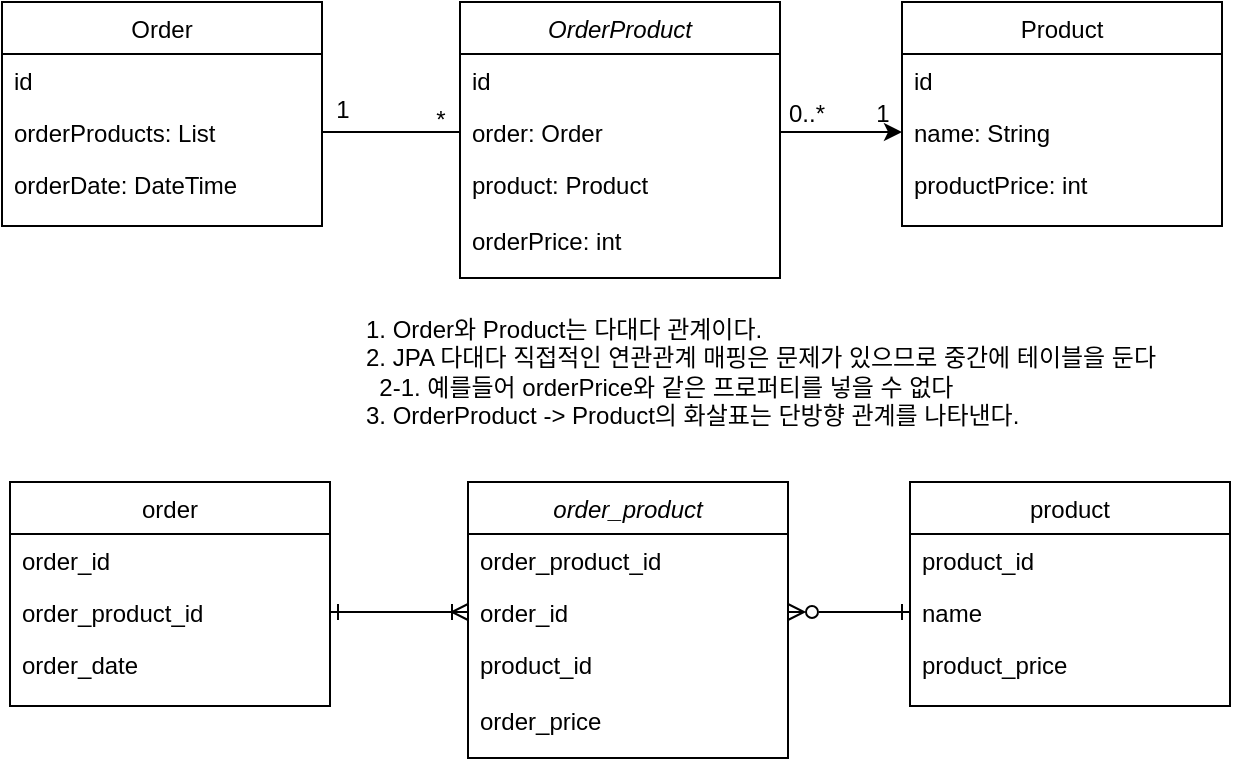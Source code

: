 <mxfile version="17.2.3" type="github">
  <diagram id="C5RBs43oDa-KdzZeNtuy" name="Page-1">
    <mxGraphModel dx="658" dy="392" grid="1" gridSize="10" guides="1" tooltips="1" connect="1" arrows="1" fold="1" page="1" pageScale="1" pageWidth="827" pageHeight="1169" math="0" shadow="0">
      <root>
        <mxCell id="WIyWlLk6GJQsqaUBKTNV-0" />
        <mxCell id="WIyWlLk6GJQsqaUBKTNV-1" parent="WIyWlLk6GJQsqaUBKTNV-0" />
        <mxCell id="zkfFHV4jXpPFQw0GAbJ--0" value="OrderProduct" style="swimlane;fontStyle=2;align=center;verticalAlign=top;childLayout=stackLayout;horizontal=1;startSize=26;horizontalStack=0;resizeParent=1;resizeLast=0;collapsible=1;marginBottom=0;rounded=0;shadow=0;strokeWidth=1;" parent="WIyWlLk6GJQsqaUBKTNV-1" vertex="1">
          <mxGeometry x="229" y="120" width="160" height="138" as="geometry">
            <mxRectangle x="230" y="140" width="160" height="26" as="alternateBounds" />
          </mxGeometry>
        </mxCell>
        <mxCell id="zkfFHV4jXpPFQw0GAbJ--1" value="id" style="text;align=left;verticalAlign=top;spacingLeft=4;spacingRight=4;overflow=hidden;rotatable=0;points=[[0,0.5],[1,0.5]];portConstraint=eastwest;" parent="zkfFHV4jXpPFQw0GAbJ--0" vertex="1">
          <mxGeometry y="26" width="160" height="26" as="geometry" />
        </mxCell>
        <mxCell id="zkfFHV4jXpPFQw0GAbJ--2" value="order: Order" style="text;align=left;verticalAlign=top;spacingLeft=4;spacingRight=4;overflow=hidden;rotatable=0;points=[[0,0.5],[1,0.5]];portConstraint=eastwest;rounded=0;shadow=0;html=0;" parent="zkfFHV4jXpPFQw0GAbJ--0" vertex="1">
          <mxGeometry y="52" width="160" height="26" as="geometry" />
        </mxCell>
        <mxCell id="zkfFHV4jXpPFQw0GAbJ--3" value="product: Product" style="text;align=left;verticalAlign=top;spacingLeft=4;spacingRight=4;overflow=hidden;rotatable=0;points=[[0,0.5],[1,0.5]];portConstraint=eastwest;rounded=0;shadow=0;html=0;" parent="zkfFHV4jXpPFQw0GAbJ--0" vertex="1">
          <mxGeometry y="78" width="160" height="22" as="geometry" />
        </mxCell>
        <mxCell id="pvZoqLeMWJgB5qrzdJfA-0" value="Order" style="swimlane;fontStyle=0;align=center;verticalAlign=top;childLayout=stackLayout;horizontal=1;startSize=26;horizontalStack=0;resizeParent=1;resizeLast=0;collapsible=1;marginBottom=0;rounded=0;shadow=0;strokeWidth=1;" vertex="1" parent="WIyWlLk6GJQsqaUBKTNV-1">
          <mxGeometry y="120" width="160" height="112" as="geometry">
            <mxRectangle x="550" y="140" width="160" height="26" as="alternateBounds" />
          </mxGeometry>
        </mxCell>
        <mxCell id="pvZoqLeMWJgB5qrzdJfA-1" value="id" style="text;align=left;verticalAlign=top;spacingLeft=4;spacingRight=4;overflow=hidden;rotatable=0;points=[[0,0.5],[1,0.5]];portConstraint=eastwest;" vertex="1" parent="pvZoqLeMWJgB5qrzdJfA-0">
          <mxGeometry y="26" width="160" height="26" as="geometry" />
        </mxCell>
        <mxCell id="pvZoqLeMWJgB5qrzdJfA-2" value="orderProducts: List" style="text;align=left;verticalAlign=top;spacingLeft=4;spacingRight=4;overflow=hidden;rotatable=0;points=[[0,0.5],[1,0.5]];portConstraint=eastwest;rounded=0;shadow=0;html=0;" vertex="1" parent="pvZoqLeMWJgB5qrzdJfA-0">
          <mxGeometry y="52" width="160" height="26" as="geometry" />
        </mxCell>
        <mxCell id="pvZoqLeMWJgB5qrzdJfA-3" value="orderDate: DateTime" style="text;align=left;verticalAlign=top;spacingLeft=4;spacingRight=4;overflow=hidden;rotatable=0;points=[[0,0.5],[1,0.5]];portConstraint=eastwest;rounded=0;shadow=0;html=0;" vertex="1" parent="pvZoqLeMWJgB5qrzdJfA-0">
          <mxGeometry y="78" width="160" height="26" as="geometry" />
        </mxCell>
        <mxCell id="pvZoqLeMWJgB5qrzdJfA-9" value="Product" style="swimlane;fontStyle=0;align=center;verticalAlign=top;childLayout=stackLayout;horizontal=1;startSize=26;horizontalStack=0;resizeParent=1;resizeLast=0;collapsible=1;marginBottom=0;rounded=0;shadow=0;strokeWidth=1;" vertex="1" parent="WIyWlLk6GJQsqaUBKTNV-1">
          <mxGeometry x="450" y="120" width="160" height="112" as="geometry">
            <mxRectangle x="550" y="140" width="160" height="26" as="alternateBounds" />
          </mxGeometry>
        </mxCell>
        <mxCell id="pvZoqLeMWJgB5qrzdJfA-10" value="id" style="text;align=left;verticalAlign=top;spacingLeft=4;spacingRight=4;overflow=hidden;rotatable=0;points=[[0,0.5],[1,0.5]];portConstraint=eastwest;" vertex="1" parent="pvZoqLeMWJgB5qrzdJfA-9">
          <mxGeometry y="26" width="160" height="26" as="geometry" />
        </mxCell>
        <mxCell id="pvZoqLeMWJgB5qrzdJfA-11" value="name: String" style="text;align=left;verticalAlign=top;spacingLeft=4;spacingRight=4;overflow=hidden;rotatable=0;points=[[0,0.5],[1,0.5]];portConstraint=eastwest;rounded=0;shadow=0;html=0;" vertex="1" parent="pvZoqLeMWJgB5qrzdJfA-9">
          <mxGeometry y="52" width="160" height="26" as="geometry" />
        </mxCell>
        <mxCell id="pvZoqLeMWJgB5qrzdJfA-12" value="productPrice: int" style="text;align=left;verticalAlign=top;spacingLeft=4;spacingRight=4;overflow=hidden;rotatable=0;points=[[0,0.5],[1,0.5]];portConstraint=eastwest;rounded=0;shadow=0;html=0;" vertex="1" parent="pvZoqLeMWJgB5qrzdJfA-9">
          <mxGeometry y="78" width="160" height="26" as="geometry" />
        </mxCell>
        <mxCell id="pvZoqLeMWJgB5qrzdJfA-14" value="orderPrice: int" style="text;align=left;verticalAlign=top;spacingLeft=4;spacingRight=4;overflow=hidden;rotatable=0;points=[[0,0.5],[1,0.5]];portConstraint=eastwest;rounded=0;shadow=0;html=0;" vertex="1" parent="WIyWlLk6GJQsqaUBKTNV-1">
          <mxGeometry x="229" y="226" width="157" height="22" as="geometry" />
        </mxCell>
        <mxCell id="pvZoqLeMWJgB5qrzdJfA-15" value="" style="edgeStyle=orthogonalEdgeStyle;rounded=0;orthogonalLoop=1;jettySize=auto;html=1;entryX=0;entryY=0.5;entryDx=0;entryDy=0;strokeColor=default;endArrow=none;endFill=0;" edge="1" parent="WIyWlLk6GJQsqaUBKTNV-1" source="pvZoqLeMWJgB5qrzdJfA-2" target="zkfFHV4jXpPFQw0GAbJ--2">
          <mxGeometry relative="1" as="geometry" />
        </mxCell>
        <mxCell id="pvZoqLeMWJgB5qrzdJfA-16" value="" style="edgeStyle=orthogonalEdgeStyle;rounded=0;orthogonalLoop=1;jettySize=auto;html=1;endArrow=classic;endFill=1;strokeColor=default;entryX=0;entryY=0.5;entryDx=0;entryDy=0;" edge="1" parent="WIyWlLk6GJQsqaUBKTNV-1" source="zkfFHV4jXpPFQw0GAbJ--2" target="pvZoqLeMWJgB5qrzdJfA-11">
          <mxGeometry relative="1" as="geometry" />
        </mxCell>
        <mxCell id="pvZoqLeMWJgB5qrzdJfA-17" value="*" style="text;html=1;align=center;verticalAlign=middle;resizable=0;points=[];autosize=1;strokeColor=none;fillColor=none;" vertex="1" parent="WIyWlLk6GJQsqaUBKTNV-1">
          <mxGeometry x="209" y="169" width="20" height="20" as="geometry" />
        </mxCell>
        <mxCell id="pvZoqLeMWJgB5qrzdJfA-18" value="1" style="text;html=1;align=center;verticalAlign=middle;resizable=0;points=[];autosize=1;strokeColor=none;fillColor=none;" vertex="1" parent="WIyWlLk6GJQsqaUBKTNV-1">
          <mxGeometry x="160" y="164" width="20" height="20" as="geometry" />
        </mxCell>
        <mxCell id="pvZoqLeMWJgB5qrzdJfA-19" value="0..*" style="text;html=1;align=center;verticalAlign=middle;resizable=0;points=[];autosize=1;strokeColor=none;fillColor=none;" vertex="1" parent="WIyWlLk6GJQsqaUBKTNV-1">
          <mxGeometry x="387" y="166" width="30" height="20" as="geometry" />
        </mxCell>
        <mxCell id="pvZoqLeMWJgB5qrzdJfA-21" value="1" style="text;html=1;align=center;verticalAlign=middle;resizable=0;points=[];autosize=1;strokeColor=none;fillColor=none;" vertex="1" parent="WIyWlLk6GJQsqaUBKTNV-1">
          <mxGeometry x="430" y="166" width="20" height="20" as="geometry" />
        </mxCell>
        <mxCell id="pvZoqLeMWJgB5qrzdJfA-24" value="1. Order와 Product는 다대다 관계이다.&lt;br&gt;&lt;div&gt;&lt;span&gt;2. JPA 다대다 직접적인 연관관계 매핑은 문제가 있으므로 중간에 테이블을 둔다&lt;/span&gt;&lt;/div&gt;&lt;div&gt;&lt;span&gt;&amp;nbsp; 2-1. 예를들어 orderPrice와 같은 프로퍼티를 넣을 수 없다&lt;/span&gt;&lt;/div&gt;&lt;div&gt;&lt;span&gt;3. OrderProduct -&amp;gt; Product의 화살표는 단방향 관계를 나타낸다.&lt;/span&gt;&lt;/div&gt;" style="text;html=1;align=left;verticalAlign=middle;resizable=0;points=[];autosize=1;strokeColor=none;fillColor=none;" vertex="1" parent="WIyWlLk6GJQsqaUBKTNV-1">
          <mxGeometry x="180" y="275" width="390" height="60" as="geometry" />
        </mxCell>
        <mxCell id="pvZoqLeMWJgB5qrzdJfA-25" value="order_product" style="swimlane;fontStyle=2;align=center;verticalAlign=top;childLayout=stackLayout;horizontal=1;startSize=26;horizontalStack=0;resizeParent=1;resizeLast=0;collapsible=1;marginBottom=0;rounded=0;shadow=0;strokeWidth=1;" vertex="1" parent="WIyWlLk6GJQsqaUBKTNV-1">
          <mxGeometry x="233" y="360" width="160" height="138" as="geometry">
            <mxRectangle x="230" y="140" width="160" height="26" as="alternateBounds" />
          </mxGeometry>
        </mxCell>
        <mxCell id="pvZoqLeMWJgB5qrzdJfA-26" value="order_product_id" style="text;align=left;verticalAlign=top;spacingLeft=4;spacingRight=4;overflow=hidden;rotatable=0;points=[[0,0.5],[1,0.5]];portConstraint=eastwest;" vertex="1" parent="pvZoqLeMWJgB5qrzdJfA-25">
          <mxGeometry y="26" width="160" height="26" as="geometry" />
        </mxCell>
        <mxCell id="pvZoqLeMWJgB5qrzdJfA-27" value="order_id" style="text;align=left;verticalAlign=top;spacingLeft=4;spacingRight=4;overflow=hidden;rotatable=0;points=[[0,0.5],[1,0.5]];portConstraint=eastwest;rounded=0;shadow=0;html=0;" vertex="1" parent="pvZoqLeMWJgB5qrzdJfA-25">
          <mxGeometry y="52" width="160" height="26" as="geometry" />
        </mxCell>
        <mxCell id="pvZoqLeMWJgB5qrzdJfA-28" value="product_id" style="text;align=left;verticalAlign=top;spacingLeft=4;spacingRight=4;overflow=hidden;rotatable=0;points=[[0,0.5],[1,0.5]];portConstraint=eastwest;rounded=0;shadow=0;html=0;" vertex="1" parent="pvZoqLeMWJgB5qrzdJfA-25">
          <mxGeometry y="78" width="160" height="22" as="geometry" />
        </mxCell>
        <mxCell id="pvZoqLeMWJgB5qrzdJfA-29" value="order" style="swimlane;fontStyle=0;align=center;verticalAlign=top;childLayout=stackLayout;horizontal=1;startSize=26;horizontalStack=0;resizeParent=1;resizeLast=0;collapsible=1;marginBottom=0;rounded=0;shadow=0;strokeWidth=1;" vertex="1" parent="WIyWlLk6GJQsqaUBKTNV-1">
          <mxGeometry x="4" y="360" width="160" height="112" as="geometry">
            <mxRectangle x="550" y="140" width="160" height="26" as="alternateBounds" />
          </mxGeometry>
        </mxCell>
        <mxCell id="pvZoqLeMWJgB5qrzdJfA-30" value="order_id" style="text;align=left;verticalAlign=top;spacingLeft=4;spacingRight=4;overflow=hidden;rotatable=0;points=[[0,0.5],[1,0.5]];portConstraint=eastwest;" vertex="1" parent="pvZoqLeMWJgB5qrzdJfA-29">
          <mxGeometry y="26" width="160" height="26" as="geometry" />
        </mxCell>
        <mxCell id="pvZoqLeMWJgB5qrzdJfA-31" value="order_product_id" style="text;align=left;verticalAlign=top;spacingLeft=4;spacingRight=4;overflow=hidden;rotatable=0;points=[[0,0.5],[1,0.5]];portConstraint=eastwest;rounded=0;shadow=0;html=0;" vertex="1" parent="pvZoqLeMWJgB5qrzdJfA-29">
          <mxGeometry y="52" width="160" height="26" as="geometry" />
        </mxCell>
        <mxCell id="pvZoqLeMWJgB5qrzdJfA-32" value="order_date" style="text;align=left;verticalAlign=top;spacingLeft=4;spacingRight=4;overflow=hidden;rotatable=0;points=[[0,0.5],[1,0.5]];portConstraint=eastwest;rounded=0;shadow=0;html=0;" vertex="1" parent="pvZoqLeMWJgB5qrzdJfA-29">
          <mxGeometry y="78" width="160" height="26" as="geometry" />
        </mxCell>
        <mxCell id="pvZoqLeMWJgB5qrzdJfA-33" value="product" style="swimlane;fontStyle=0;align=center;verticalAlign=top;childLayout=stackLayout;horizontal=1;startSize=26;horizontalStack=0;resizeParent=1;resizeLast=0;collapsible=1;marginBottom=0;rounded=0;shadow=0;strokeWidth=1;" vertex="1" parent="WIyWlLk6GJQsqaUBKTNV-1">
          <mxGeometry x="454" y="360" width="160" height="112" as="geometry">
            <mxRectangle x="550" y="140" width="160" height="26" as="alternateBounds" />
          </mxGeometry>
        </mxCell>
        <mxCell id="pvZoqLeMWJgB5qrzdJfA-34" value="product_id" style="text;align=left;verticalAlign=top;spacingLeft=4;spacingRight=4;overflow=hidden;rotatable=0;points=[[0,0.5],[1,0.5]];portConstraint=eastwest;" vertex="1" parent="pvZoqLeMWJgB5qrzdJfA-33">
          <mxGeometry y="26" width="160" height="26" as="geometry" />
        </mxCell>
        <mxCell id="pvZoqLeMWJgB5qrzdJfA-35" value="name" style="text;align=left;verticalAlign=top;spacingLeft=4;spacingRight=4;overflow=hidden;rotatable=0;points=[[0,0.5],[1,0.5]];portConstraint=eastwest;rounded=0;shadow=0;html=0;" vertex="1" parent="pvZoqLeMWJgB5qrzdJfA-33">
          <mxGeometry y="52" width="160" height="26" as="geometry" />
        </mxCell>
        <mxCell id="pvZoqLeMWJgB5qrzdJfA-36" value="product_price" style="text;align=left;verticalAlign=top;spacingLeft=4;spacingRight=4;overflow=hidden;rotatable=0;points=[[0,0.5],[1,0.5]];portConstraint=eastwest;rounded=0;shadow=0;html=0;" vertex="1" parent="pvZoqLeMWJgB5qrzdJfA-33">
          <mxGeometry y="78" width="160" height="26" as="geometry" />
        </mxCell>
        <mxCell id="pvZoqLeMWJgB5qrzdJfA-37" value="order_price" style="text;align=left;verticalAlign=top;spacingLeft=4;spacingRight=4;overflow=hidden;rotatable=0;points=[[0,0.5],[1,0.5]];portConstraint=eastwest;rounded=0;shadow=0;html=0;" vertex="1" parent="WIyWlLk6GJQsqaUBKTNV-1">
          <mxGeometry x="233" y="466" width="157" height="22" as="geometry" />
        </mxCell>
        <mxCell id="pvZoqLeMWJgB5qrzdJfA-39" value="" style="edgeStyle=orthogonalEdgeStyle;rounded=0;orthogonalLoop=1;jettySize=auto;html=1;endArrow=ERone;endFill=0;strokeColor=default;entryX=0;entryY=0.5;entryDx=0;entryDy=0;startArrow=ERzeroToMany;startFill=0;" edge="1" parent="WIyWlLk6GJQsqaUBKTNV-1" source="pvZoqLeMWJgB5qrzdJfA-27" target="pvZoqLeMWJgB5qrzdJfA-35">
          <mxGeometry relative="1" as="geometry" />
        </mxCell>
        <mxCell id="pvZoqLeMWJgB5qrzdJfA-44" value="" style="edgeStyle=orthogonalEdgeStyle;rounded=0;orthogonalLoop=1;jettySize=auto;html=1;endArrow=ERoneToMany;endFill=0;strokeColor=default;entryX=0;entryY=0.5;entryDx=0;entryDy=0;startArrow=ERone;startFill=0;" edge="1" parent="WIyWlLk6GJQsqaUBKTNV-1" source="pvZoqLeMWJgB5qrzdJfA-31" target="pvZoqLeMWJgB5qrzdJfA-27">
          <mxGeometry relative="1" as="geometry" />
        </mxCell>
      </root>
    </mxGraphModel>
  </diagram>
</mxfile>
